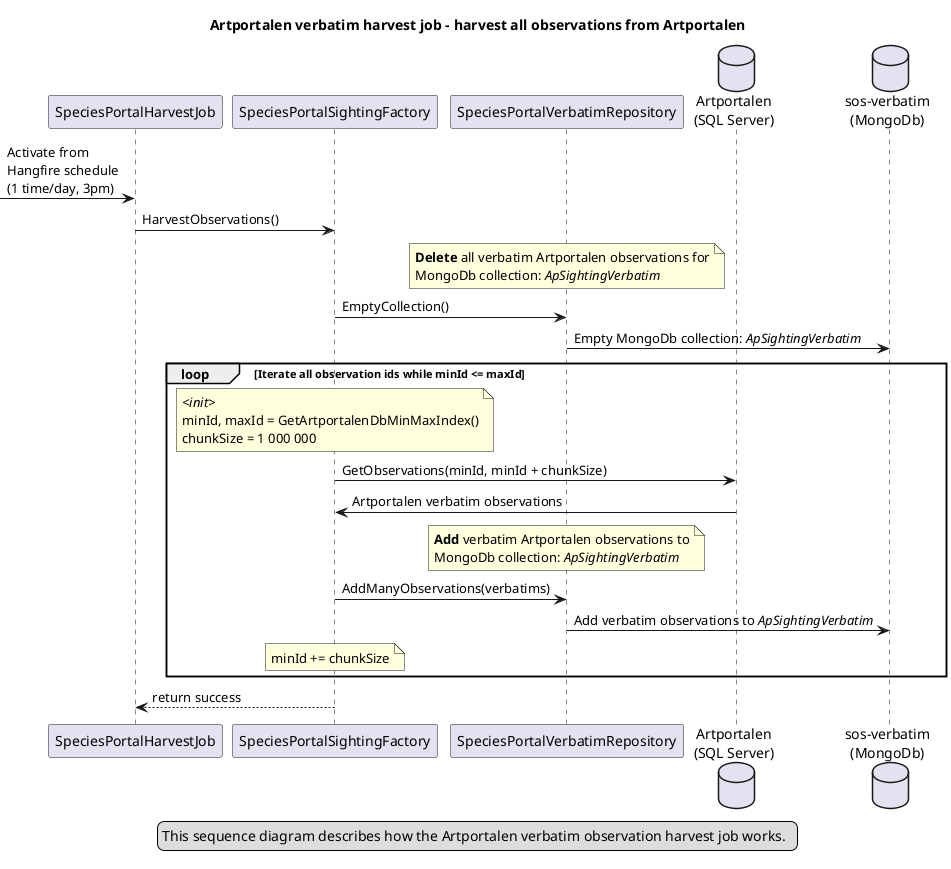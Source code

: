 ﻿@startuml
'autonumber
'!theme blue
'!theme napkin
'!theme trans
title Artportalen verbatim harvest job - harvest all observations from Artportalen
legend bottom center
  This sequence diagram describes how the Artportalen verbatim observation harvest job works.  
endlegend
participant "SpeciesPortalHarvestJob" as ArtportalenHarvestJob
participant "SpeciesPortalSightingFactory" as ArtportalenObservationFactory 
participant "SpeciesPortalVerbatimRepository" as ArtportalenObservationVerbatimRepository
database "Artportalen\n(SQL Server)" as ArtportalenDb
database "sos-verbatim\n(MongoDb)" as VerbatimMongoDb
[-> ArtportalenHarvestJob: Activate from\nHangfire schedule\n(1 time/day, 3pm)
ArtportalenHarvestJob -> ArtportalenObservationFactory: HarvestObservations()
note over ArtportalenObservationVerbatimRepository: **Delete** all verbatim Artportalen observations for\nMongoDb collection: <i>ApSightingVerbatim</i>
ArtportalenObservationFactory -> ArtportalenObservationVerbatimRepository: EmptyCollection()
ArtportalenObservationVerbatimRepository -> VerbatimMongoDb: Empty MongoDb collection: <i>ApSightingVerbatim</i>
loop Iterate all observation ids while minId <= maxId
	note over ArtportalenObservationFactory: <i><init></i>\nminId, maxId = GetArtportalenDbMinMaxIndex()\nchunkSize = 1 000 000
	ArtportalenObservationFactory -> ArtportalenDb: GetObservations(minId, minId + chunkSize)	
	ArtportalenObservationFactory <- ArtportalenDb: Artportalen verbatim observations	
	note over ArtportalenObservationVerbatimRepository: **Add** verbatim Artportalen observations to\nMongoDb collection: <i>ApSightingVerbatim</i>
	ArtportalenObservationFactory -> ArtportalenObservationVerbatimRepository: AddManyObservations(verbatims)	
	ArtportalenObservationVerbatimRepository -> VerbatimMongoDb: Add verbatim observations to <i>ApSightingVerbatim</i>
	note over ArtportalenObservationFactory: minId += chunkSize
end
ArtportalenHarvestJob <-- ArtportalenObservationFactory: return success
@enduml